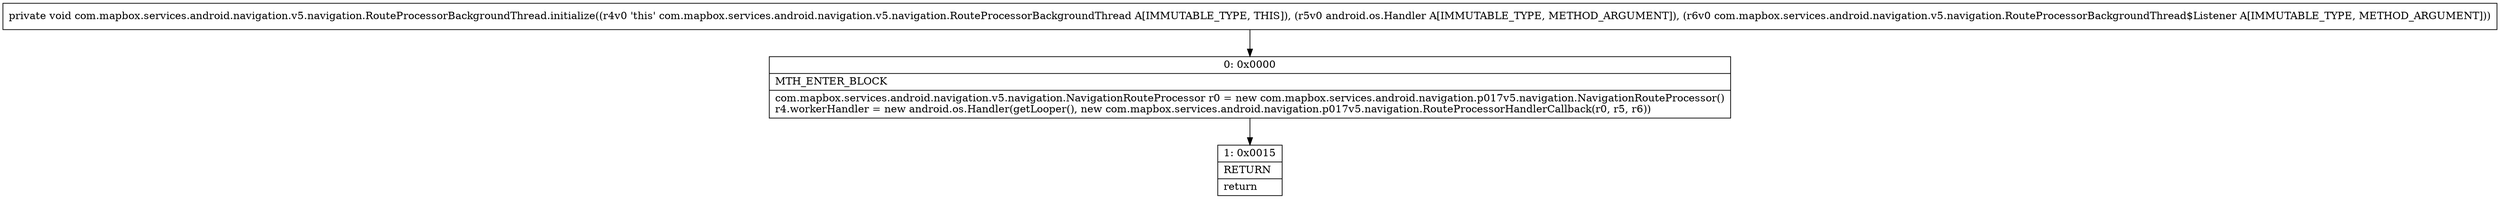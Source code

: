 digraph "CFG forcom.mapbox.services.android.navigation.v5.navigation.RouteProcessorBackgroundThread.initialize(Landroid\/os\/Handler;Lcom\/mapbox\/services\/android\/navigation\/v5\/navigation\/RouteProcessorBackgroundThread$Listener;)V" {
Node_0 [shape=record,label="{0\:\ 0x0000|MTH_ENTER_BLOCK\l|com.mapbox.services.android.navigation.v5.navigation.NavigationRouteProcessor r0 = new com.mapbox.services.android.navigation.p017v5.navigation.NavigationRouteProcessor()\lr4.workerHandler = new android.os.Handler(getLooper(), new com.mapbox.services.android.navigation.p017v5.navigation.RouteProcessorHandlerCallback(r0, r5, r6))\l}"];
Node_1 [shape=record,label="{1\:\ 0x0015|RETURN\l|return\l}"];
MethodNode[shape=record,label="{private void com.mapbox.services.android.navigation.v5.navigation.RouteProcessorBackgroundThread.initialize((r4v0 'this' com.mapbox.services.android.navigation.v5.navigation.RouteProcessorBackgroundThread A[IMMUTABLE_TYPE, THIS]), (r5v0 android.os.Handler A[IMMUTABLE_TYPE, METHOD_ARGUMENT]), (r6v0 com.mapbox.services.android.navigation.v5.navigation.RouteProcessorBackgroundThread$Listener A[IMMUTABLE_TYPE, METHOD_ARGUMENT])) }"];
MethodNode -> Node_0;
Node_0 -> Node_1;
}

